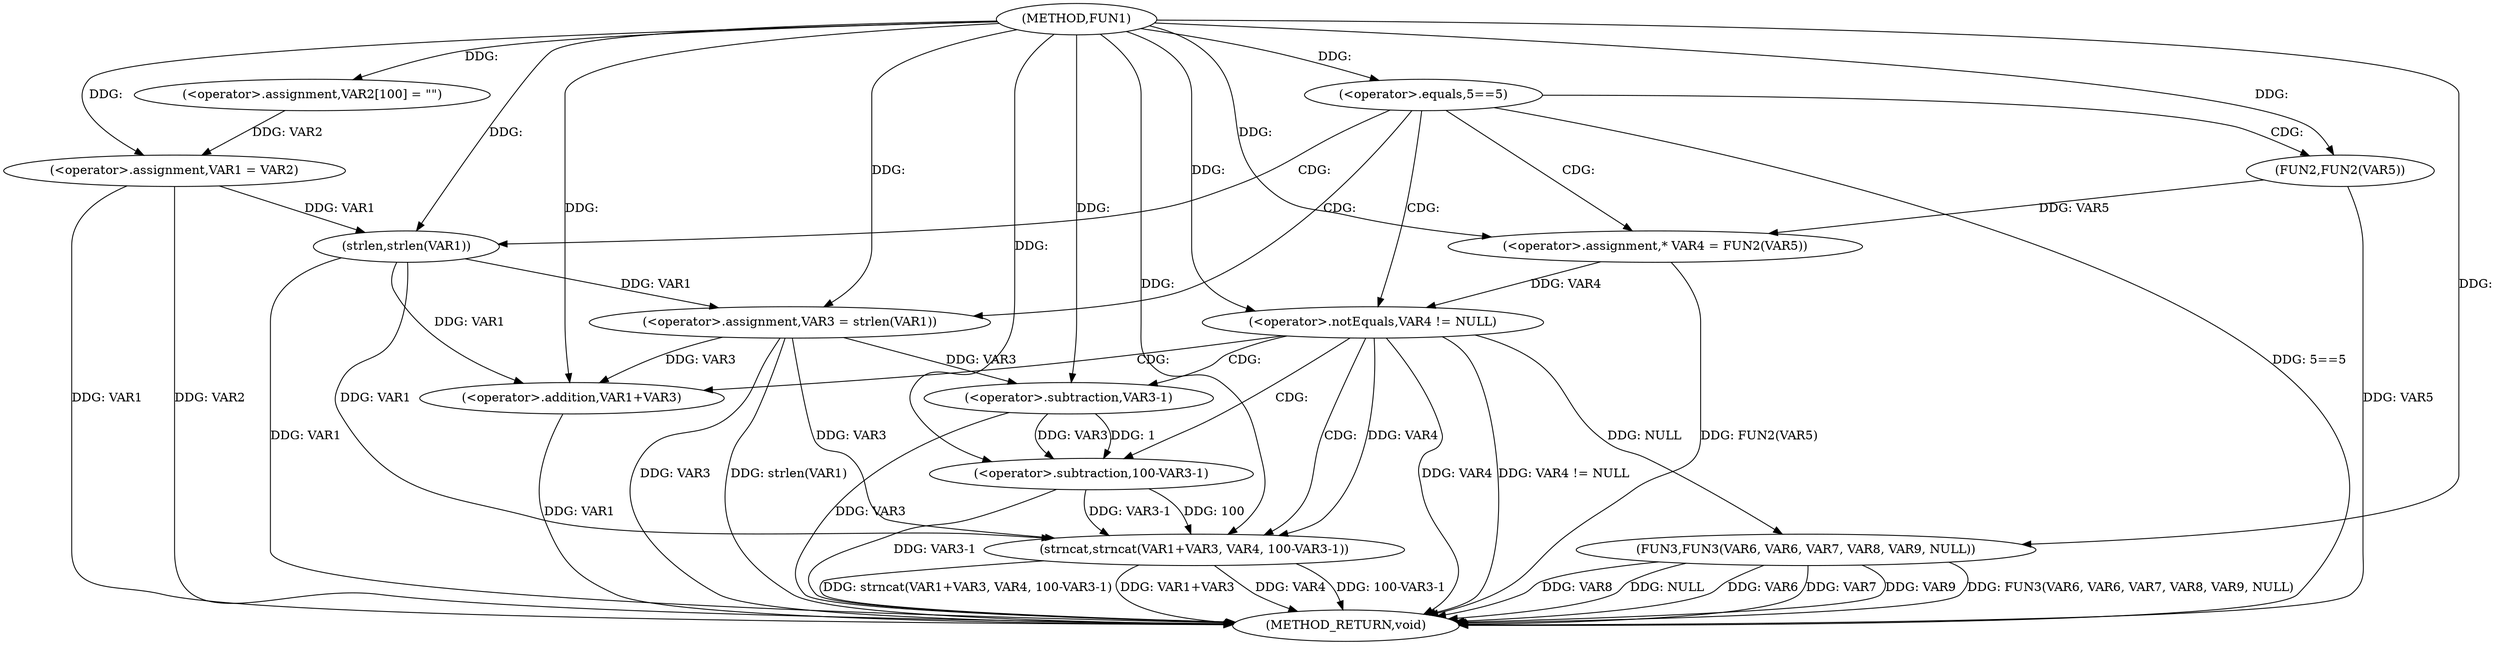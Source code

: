 digraph FUN1 {  
"1000100" [label = "(METHOD,FUN1)" ]
"1000148" [label = "(METHOD_RETURN,void)" ]
"1000104" [label = "(<operator>.assignment,VAR2[100] = \"\")" ]
"1000107" [label = "(<operator>.assignment,VAR1 = VAR2)" ]
"1000111" [label = "(<operator>.equals,5==5)" ]
"1000117" [label = "(<operator>.assignment,VAR3 = strlen(VAR1))" ]
"1000119" [label = "(strlen,strlen(VAR1))" ]
"1000122" [label = "(<operator>.assignment,* VAR4 = FUN2(VAR5))" ]
"1000124" [label = "(FUN2,FUN2(VAR5))" ]
"1000127" [label = "(<operator>.notEquals,VAR4 != NULL)" ]
"1000131" [label = "(strncat,strncat(VAR1+VAR3, VAR4, 100-VAR3-1))" ]
"1000132" [label = "(<operator>.addition,VAR1+VAR3)" ]
"1000136" [label = "(<operator>.subtraction,100-VAR3-1)" ]
"1000138" [label = "(<operator>.subtraction,VAR3-1)" ]
"1000141" [label = "(FUN3,FUN3(VAR6, VAR6, VAR7, VAR8, VAR9, NULL))" ]
  "1000141" -> "1000148"  [ label = "DDG: VAR6"] 
  "1000124" -> "1000148"  [ label = "DDG: VAR5"] 
  "1000107" -> "1000148"  [ label = "DDG: VAR1"] 
  "1000141" -> "1000148"  [ label = "DDG: VAR7"] 
  "1000127" -> "1000148"  [ label = "DDG: VAR4 != NULL"] 
  "1000117" -> "1000148"  [ label = "DDG: VAR3"] 
  "1000132" -> "1000148"  [ label = "DDG: VAR1"] 
  "1000117" -> "1000148"  [ label = "DDG: strlen(VAR1)"] 
  "1000141" -> "1000148"  [ label = "DDG: VAR9"] 
  "1000107" -> "1000148"  [ label = "DDG: VAR2"] 
  "1000131" -> "1000148"  [ label = "DDG: VAR1+VAR3"] 
  "1000141" -> "1000148"  [ label = "DDG: FUN3(VAR6, VAR6, VAR7, VAR8, VAR9, NULL)"] 
  "1000138" -> "1000148"  [ label = "DDG: VAR3"] 
  "1000131" -> "1000148"  [ label = "DDG: VAR4"] 
  "1000119" -> "1000148"  [ label = "DDG: VAR1"] 
  "1000131" -> "1000148"  [ label = "DDG: 100-VAR3-1"] 
  "1000141" -> "1000148"  [ label = "DDG: VAR8"] 
  "1000127" -> "1000148"  [ label = "DDG: VAR4"] 
  "1000136" -> "1000148"  [ label = "DDG: VAR3-1"] 
  "1000141" -> "1000148"  [ label = "DDG: NULL"] 
  "1000111" -> "1000148"  [ label = "DDG: 5==5"] 
  "1000131" -> "1000148"  [ label = "DDG: strncat(VAR1+VAR3, VAR4, 100-VAR3-1)"] 
  "1000122" -> "1000148"  [ label = "DDG: FUN2(VAR5)"] 
  "1000100" -> "1000104"  [ label = "DDG: "] 
  "1000104" -> "1000107"  [ label = "DDG: VAR2"] 
  "1000100" -> "1000107"  [ label = "DDG: "] 
  "1000100" -> "1000111"  [ label = "DDG: "] 
  "1000119" -> "1000117"  [ label = "DDG: VAR1"] 
  "1000100" -> "1000117"  [ label = "DDG: "] 
  "1000107" -> "1000119"  [ label = "DDG: VAR1"] 
  "1000100" -> "1000119"  [ label = "DDG: "] 
  "1000124" -> "1000122"  [ label = "DDG: VAR5"] 
  "1000100" -> "1000122"  [ label = "DDG: "] 
  "1000100" -> "1000124"  [ label = "DDG: "] 
  "1000122" -> "1000127"  [ label = "DDG: VAR4"] 
  "1000100" -> "1000127"  [ label = "DDG: "] 
  "1000119" -> "1000131"  [ label = "DDG: VAR1"] 
  "1000100" -> "1000131"  [ label = "DDG: "] 
  "1000117" -> "1000131"  [ label = "DDG: VAR3"] 
  "1000119" -> "1000132"  [ label = "DDG: VAR1"] 
  "1000100" -> "1000132"  [ label = "DDG: "] 
  "1000117" -> "1000132"  [ label = "DDG: VAR3"] 
  "1000127" -> "1000131"  [ label = "DDG: VAR4"] 
  "1000136" -> "1000131"  [ label = "DDG: 100"] 
  "1000136" -> "1000131"  [ label = "DDG: VAR3-1"] 
  "1000100" -> "1000136"  [ label = "DDG: "] 
  "1000138" -> "1000136"  [ label = "DDG: VAR3"] 
  "1000138" -> "1000136"  [ label = "DDG: 1"] 
  "1000100" -> "1000138"  [ label = "DDG: "] 
  "1000117" -> "1000138"  [ label = "DDG: VAR3"] 
  "1000100" -> "1000141"  [ label = "DDG: "] 
  "1000127" -> "1000141"  [ label = "DDG: NULL"] 
  "1000111" -> "1000124"  [ label = "CDG: "] 
  "1000111" -> "1000119"  [ label = "CDG: "] 
  "1000111" -> "1000117"  [ label = "CDG: "] 
  "1000111" -> "1000127"  [ label = "CDG: "] 
  "1000111" -> "1000122"  [ label = "CDG: "] 
  "1000127" -> "1000132"  [ label = "CDG: "] 
  "1000127" -> "1000131"  [ label = "CDG: "] 
  "1000127" -> "1000136"  [ label = "CDG: "] 
  "1000127" -> "1000138"  [ label = "CDG: "] 
}
